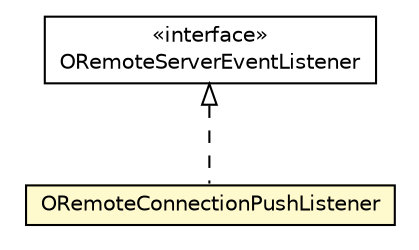 #!/usr/local/bin/dot
#
# Class diagram 
# Generated by UMLGraph version R5_6-24-gf6e263 (http://www.umlgraph.org/)
#

digraph G {
	edge [fontname="Helvetica",fontsize=10,labelfontname="Helvetica",labelfontsize=10];
	node [fontname="Helvetica",fontsize=10,shape=plaintext];
	nodesep=0.25;
	ranksep=0.5;
	// com.orientechnologies.orient.enterprise.channel.binary.ORemoteServerEventListener
	c3112702 [label=<<table title="com.orientechnologies.orient.enterprise.channel.binary.ORemoteServerEventListener" border="0" cellborder="1" cellspacing="0" cellpadding="2" port="p" href="../../enterprise/channel/binary/ORemoteServerEventListener.html">
		<tr><td><table border="0" cellspacing="0" cellpadding="1">
<tr><td align="center" balign="center"> &#171;interface&#187; </td></tr>
<tr><td align="center" balign="center"> ORemoteServerEventListener </td></tr>
		</table></td></tr>
		</table>>, URL="../../enterprise/channel/binary/ORemoteServerEventListener.html", fontname="Helvetica", fontcolor="black", fontsize=10.0];
	// com.orientechnologies.orient.client.remote.ORemoteConnectionPushListener
	c3112727 [label=<<table title="com.orientechnologies.orient.client.remote.ORemoteConnectionPushListener" border="0" cellborder="1" cellspacing="0" cellpadding="2" port="p" bgcolor="lemonChiffon" href="./ORemoteConnectionPushListener.html">
		<tr><td><table border="0" cellspacing="0" cellpadding="1">
<tr><td align="center" balign="center"> ORemoteConnectionPushListener </td></tr>
		</table></td></tr>
		</table>>, URL="./ORemoteConnectionPushListener.html", fontname="Helvetica", fontcolor="black", fontsize=10.0];
	//com.orientechnologies.orient.client.remote.ORemoteConnectionPushListener implements com.orientechnologies.orient.enterprise.channel.binary.ORemoteServerEventListener
	c3112702:p -> c3112727:p [dir=back,arrowtail=empty,style=dashed];
}

